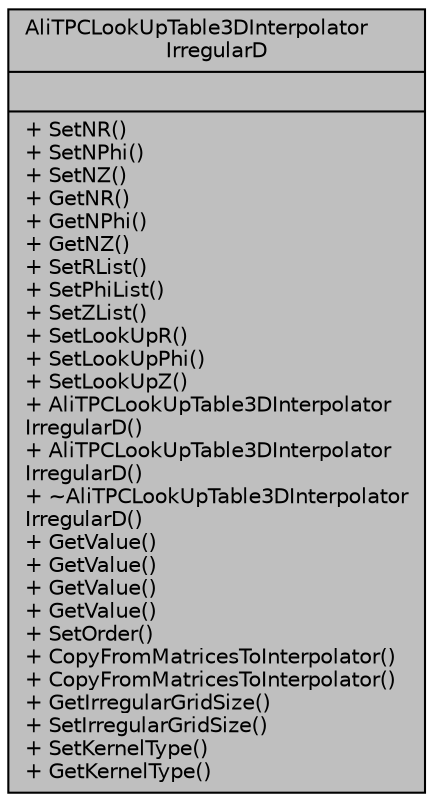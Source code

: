 digraph "AliTPCLookUpTable3DInterpolatorIrregularD"
{
 // INTERACTIVE_SVG=YES
  bgcolor="transparent";
  edge [fontname="Helvetica",fontsize="10",labelfontname="Helvetica",labelfontsize="10"];
  node [fontname="Helvetica",fontsize="10",shape=record];
  Node1 [label="{AliTPCLookUpTable3DInterpolator\lIrregularD\n||+ SetNR()\l+ SetNPhi()\l+ SetNZ()\l+ GetNR()\l+ GetNPhi()\l+ GetNZ()\l+ SetRList()\l+ SetPhiList()\l+ SetZList()\l+ SetLookUpR()\l+ SetLookUpPhi()\l+ SetLookUpZ()\l+ AliTPCLookUpTable3DInterpolator\lIrregularD()\l+ AliTPCLookUpTable3DInterpolator\lIrregularD()\l+ ~AliTPCLookUpTable3DInterpolator\lIrregularD()\l+ GetValue()\l+ GetValue()\l+ GetValue()\l+ GetValue()\l+ SetOrder()\l+ CopyFromMatricesToInterpolator()\l+ CopyFromMatricesToInterpolator()\l+ GetIrregularGridSize()\l+ SetIrregularGridSize()\l+ SetKernelType()\l+ GetKernelType()\l}",height=0.2,width=0.4,color="black", fillcolor="grey75", style="filled", fontcolor="black"];
}
